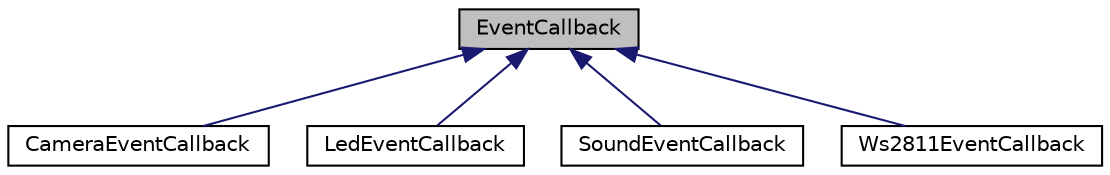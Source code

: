 digraph "EventCallback"
{
 // LATEX_PDF_SIZE
  edge [fontname="Helvetica",fontsize="10",labelfontname="Helvetica",labelfontsize="10"];
  node [fontname="Helvetica",fontsize="10",shape=record];
  Node1 [label="EventCallback",height=0.2,width=0.4,color="black", fillcolor="grey75", style="filled", fontcolor="black",tooltip=" "];
  Node1 -> Node2 [dir="back",color="midnightblue",fontsize="10",style="solid"];
  Node2 [label="CameraEventCallback",height=0.2,width=0.4,color="black", fillcolor="white", style="filled",URL="$classCameraEventCallback.html",tooltip=" "];
  Node1 -> Node3 [dir="back",color="midnightblue",fontsize="10",style="solid"];
  Node3 [label="LedEventCallback",height=0.2,width=0.4,color="black", fillcolor="white", style="filled",URL="$classLedEventCallback.html",tooltip=" "];
  Node1 -> Node4 [dir="back",color="midnightblue",fontsize="10",style="solid"];
  Node4 [label="SoundEventCallback",height=0.2,width=0.4,color="black", fillcolor="white", style="filled",URL="$classSoundEventCallback.html",tooltip=" "];
  Node1 -> Node5 [dir="back",color="midnightblue",fontsize="10",style="solid"];
  Node5 [label="Ws2811EventCallback",height=0.2,width=0.4,color="black", fillcolor="white", style="filled",URL="$classWs2811EventCallback.html",tooltip=" "];
}
